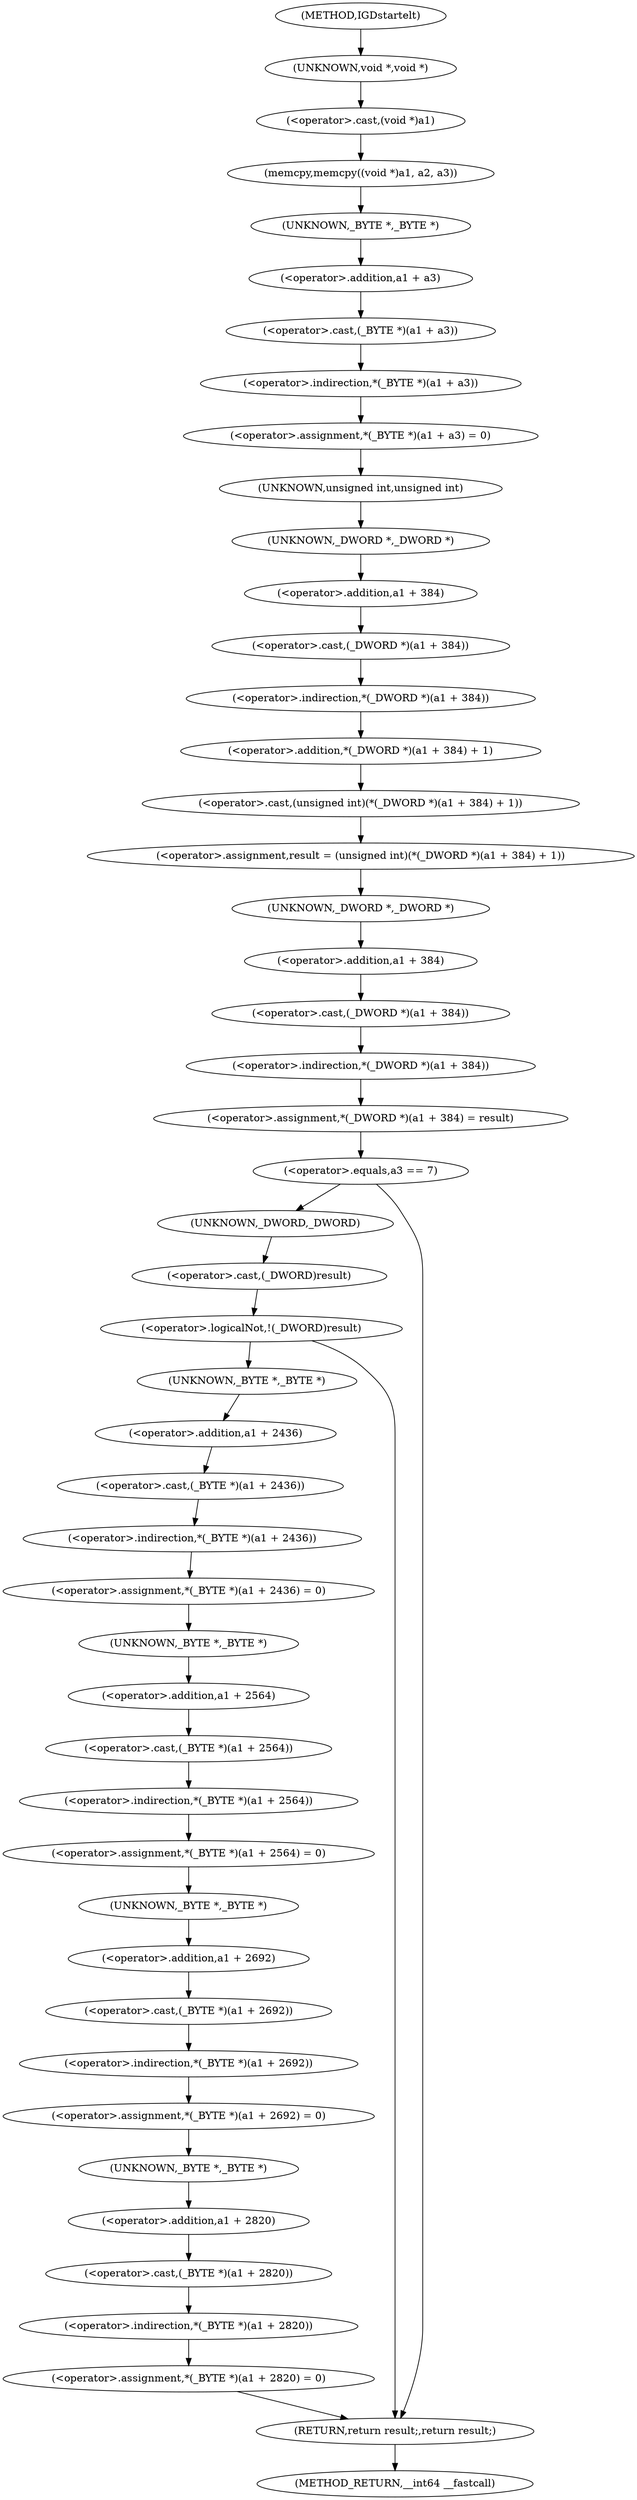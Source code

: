 digraph IGDstartelt {  
"1000108" [label = "(memcpy,memcpy((void *)a1, a2, a3))" ]
"1000109" [label = "(<operator>.cast,(void *)a1)" ]
"1000110" [label = "(UNKNOWN,void *,void *)" ]
"1000114" [label = "(<operator>.assignment,*(_BYTE *)(a1 + a3) = 0)" ]
"1000115" [label = "(<operator>.indirection,*(_BYTE *)(a1 + a3))" ]
"1000116" [label = "(<operator>.cast,(_BYTE *)(a1 + a3))" ]
"1000117" [label = "(UNKNOWN,_BYTE *,_BYTE *)" ]
"1000118" [label = "(<operator>.addition,a1 + a3)" ]
"1000122" [label = "(<operator>.assignment,result = (unsigned int)(*(_DWORD *)(a1 + 384) + 1))" ]
"1000124" [label = "(<operator>.cast,(unsigned int)(*(_DWORD *)(a1 + 384) + 1))" ]
"1000125" [label = "(UNKNOWN,unsigned int,unsigned int)" ]
"1000126" [label = "(<operator>.addition,*(_DWORD *)(a1 + 384) + 1)" ]
"1000127" [label = "(<operator>.indirection,*(_DWORD *)(a1 + 384))" ]
"1000128" [label = "(<operator>.cast,(_DWORD *)(a1 + 384))" ]
"1000129" [label = "(UNKNOWN,_DWORD *,_DWORD *)" ]
"1000130" [label = "(<operator>.addition,a1 + 384)" ]
"1000134" [label = "(<operator>.assignment,*(_DWORD *)(a1 + 384) = result)" ]
"1000135" [label = "(<operator>.indirection,*(_DWORD *)(a1 + 384))" ]
"1000136" [label = "(<operator>.cast,(_DWORD *)(a1 + 384))" ]
"1000137" [label = "(UNKNOWN,_DWORD *,_DWORD *)" ]
"1000138" [label = "(<operator>.addition,a1 + 384)" ]
"1000143" [label = "(<operator>.equals,a3 == 7)" ]
"1000148" [label = "(<operator>.logicalNot,!(_DWORD)result)" ]
"1000149" [label = "(<operator>.cast,(_DWORD)result)" ]
"1000150" [label = "(UNKNOWN,_DWORD,_DWORD)" ]
"1000153" [label = "(<operator>.assignment,*(_BYTE *)(a1 + 2436) = 0)" ]
"1000154" [label = "(<operator>.indirection,*(_BYTE *)(a1 + 2436))" ]
"1000155" [label = "(<operator>.cast,(_BYTE *)(a1 + 2436))" ]
"1000156" [label = "(UNKNOWN,_BYTE *,_BYTE *)" ]
"1000157" [label = "(<operator>.addition,a1 + 2436)" ]
"1000161" [label = "(<operator>.assignment,*(_BYTE *)(a1 + 2564) = 0)" ]
"1000162" [label = "(<operator>.indirection,*(_BYTE *)(a1 + 2564))" ]
"1000163" [label = "(<operator>.cast,(_BYTE *)(a1 + 2564))" ]
"1000164" [label = "(UNKNOWN,_BYTE *,_BYTE *)" ]
"1000165" [label = "(<operator>.addition,a1 + 2564)" ]
"1000169" [label = "(<operator>.assignment,*(_BYTE *)(a1 + 2692) = 0)" ]
"1000170" [label = "(<operator>.indirection,*(_BYTE *)(a1 + 2692))" ]
"1000171" [label = "(<operator>.cast,(_BYTE *)(a1 + 2692))" ]
"1000172" [label = "(UNKNOWN,_BYTE *,_BYTE *)" ]
"1000173" [label = "(<operator>.addition,a1 + 2692)" ]
"1000177" [label = "(<operator>.assignment,*(_BYTE *)(a1 + 2820) = 0)" ]
"1000178" [label = "(<operator>.indirection,*(_BYTE *)(a1 + 2820))" ]
"1000179" [label = "(<operator>.cast,(_BYTE *)(a1 + 2820))" ]
"1000180" [label = "(UNKNOWN,_BYTE *,_BYTE *)" ]
"1000181" [label = "(<operator>.addition,a1 + 2820)" ]
"1000185" [label = "(RETURN,return result;,return result;)" ]
"1000102" [label = "(METHOD,IGDstartelt)" ]
"1000187" [label = "(METHOD_RETURN,__int64 __fastcall)" ]
  "1000108" -> "1000117" 
  "1000109" -> "1000108" 
  "1000110" -> "1000109" 
  "1000114" -> "1000125" 
  "1000115" -> "1000114" 
  "1000116" -> "1000115" 
  "1000117" -> "1000118" 
  "1000118" -> "1000116" 
  "1000122" -> "1000137" 
  "1000124" -> "1000122" 
  "1000125" -> "1000129" 
  "1000126" -> "1000124" 
  "1000127" -> "1000126" 
  "1000128" -> "1000127" 
  "1000129" -> "1000130" 
  "1000130" -> "1000128" 
  "1000134" -> "1000143" 
  "1000135" -> "1000134" 
  "1000136" -> "1000135" 
  "1000137" -> "1000138" 
  "1000138" -> "1000136" 
  "1000143" -> "1000150" 
  "1000143" -> "1000185" 
  "1000148" -> "1000156" 
  "1000148" -> "1000185" 
  "1000149" -> "1000148" 
  "1000150" -> "1000149" 
  "1000153" -> "1000164" 
  "1000154" -> "1000153" 
  "1000155" -> "1000154" 
  "1000156" -> "1000157" 
  "1000157" -> "1000155" 
  "1000161" -> "1000172" 
  "1000162" -> "1000161" 
  "1000163" -> "1000162" 
  "1000164" -> "1000165" 
  "1000165" -> "1000163" 
  "1000169" -> "1000180" 
  "1000170" -> "1000169" 
  "1000171" -> "1000170" 
  "1000172" -> "1000173" 
  "1000173" -> "1000171" 
  "1000177" -> "1000185" 
  "1000178" -> "1000177" 
  "1000179" -> "1000178" 
  "1000180" -> "1000181" 
  "1000181" -> "1000179" 
  "1000185" -> "1000187" 
  "1000102" -> "1000110" 
}
